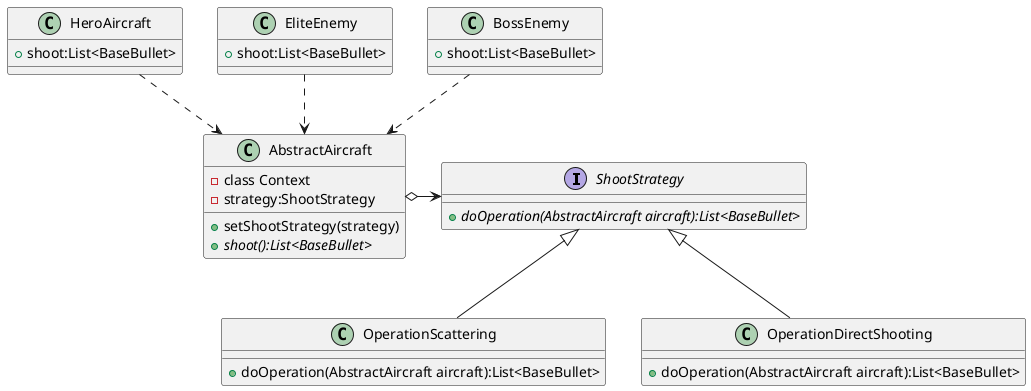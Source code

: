 @startuml
'https://plantuml.com/sequence-diagram
interface ShootStrategy
{
    + {abstract} doOperation(AbstractAircraft aircraft):List<BaseBullet>
}

class OperationScattering{
    + doOperation(AbstractAircraft aircraft):List<BaseBullet>
}

class OperationDirectShooting{
    + doOperation(AbstractAircraft aircraft):List<BaseBullet>
}

ShootStrategy <|-- OperationScattering
ShootStrategy <|-- OperationDirectShooting

class AbstractAircraft{
    - class Context
    - strategy:ShootStrategy
    + setShootStrategy(strategy)
    + {abstract} shoot():List<BaseBullet>
}

class HeroAircraft{
    + shoot:List<BaseBullet>
}
class EliteEnemy{
    + shoot:List<BaseBullet>
}
class BossEnemy{
    + shoot:List<BaseBullet>
}
AbstractAircraft o-> ShootStrategy
HeroAircraft ..> AbstractAircraft
EliteEnemy ..> AbstractAircraft
BossEnemy ..> AbstractAircraft
@enduml